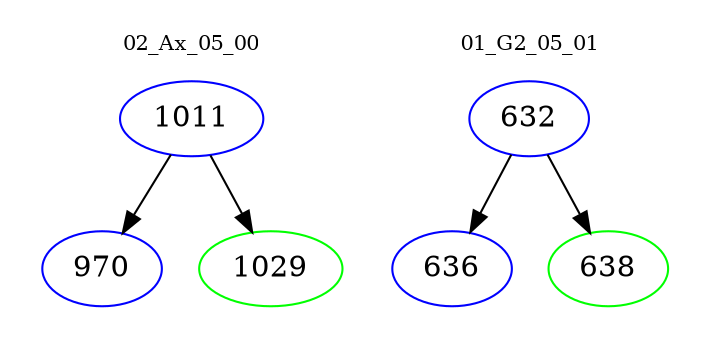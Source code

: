 digraph{
subgraph cluster_0 {
color = white
label = "02_Ax_05_00";
fontsize=10;
T0_1011 [label="1011", color="blue"]
T0_1011 -> T0_970 [color="black"]
T0_970 [label="970", color="blue"]
T0_1011 -> T0_1029 [color="black"]
T0_1029 [label="1029", color="green"]
}
subgraph cluster_1 {
color = white
label = "01_G2_05_01";
fontsize=10;
T1_632 [label="632", color="blue"]
T1_632 -> T1_636 [color="black"]
T1_636 [label="636", color="blue"]
T1_632 -> T1_638 [color="black"]
T1_638 [label="638", color="green"]
}
}

